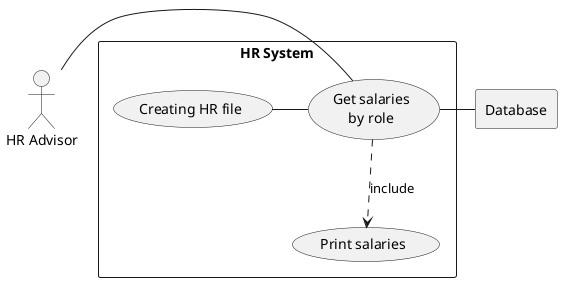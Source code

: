 @startuml

actor HR as "HR Advisor"

rectangle Database

rectangle "HR System" {


    usecase UC5 as "Creating HR file"

    usecase UC4 as "Get salaries
    by role"

    usecase UCa as "Print salaries"

    HR - UC4
    UC4 ..> UCa : include
    UC4 - Database
    UC5 - UC4
}

@enduml